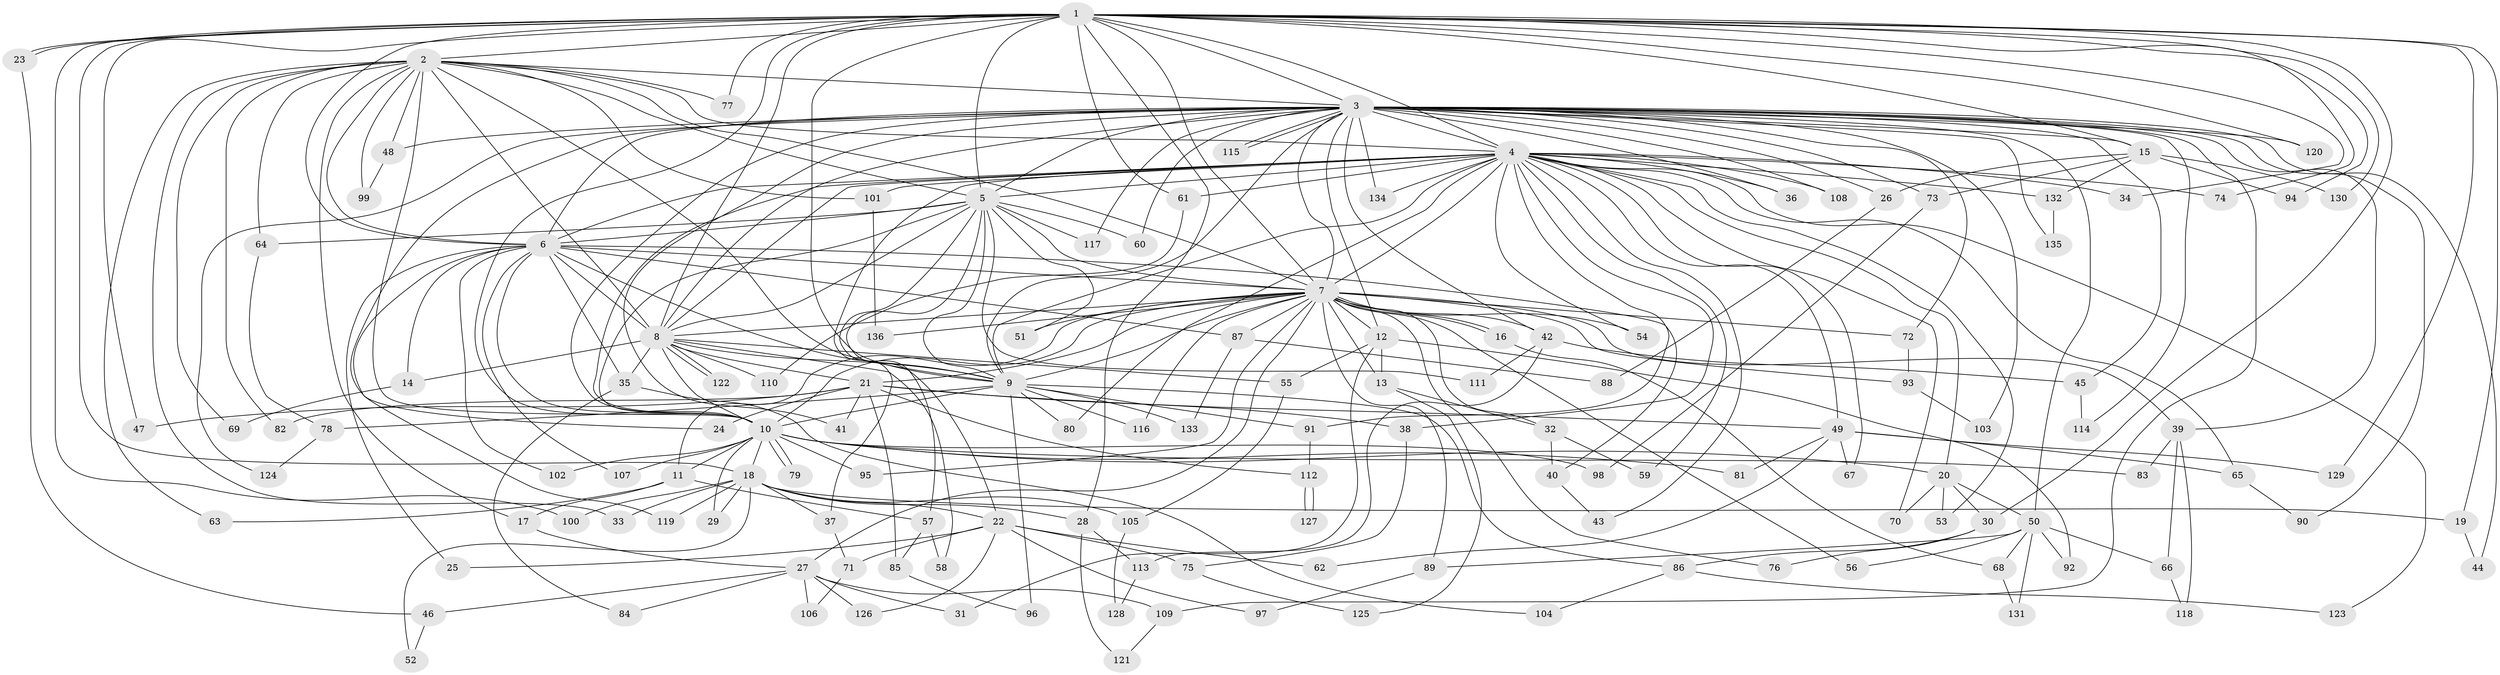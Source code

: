 // Generated by graph-tools (version 1.1) at 2025/45/03/09/25 04:45:55]
// undirected, 136 vertices, 297 edges
graph export_dot {
graph [start="1"]
  node [color=gray90,style=filled];
  1;
  2;
  3;
  4;
  5;
  6;
  7;
  8;
  9;
  10;
  11;
  12;
  13;
  14;
  15;
  16;
  17;
  18;
  19;
  20;
  21;
  22;
  23;
  24;
  25;
  26;
  27;
  28;
  29;
  30;
  31;
  32;
  33;
  34;
  35;
  36;
  37;
  38;
  39;
  40;
  41;
  42;
  43;
  44;
  45;
  46;
  47;
  48;
  49;
  50;
  51;
  52;
  53;
  54;
  55;
  56;
  57;
  58;
  59;
  60;
  61;
  62;
  63;
  64;
  65;
  66;
  67;
  68;
  69;
  70;
  71;
  72;
  73;
  74;
  75;
  76;
  77;
  78;
  79;
  80;
  81;
  82;
  83;
  84;
  85;
  86;
  87;
  88;
  89;
  90;
  91;
  92;
  93;
  94;
  95;
  96;
  97;
  98;
  99;
  100;
  101;
  102;
  103;
  104;
  105;
  106;
  107;
  108;
  109;
  110;
  111;
  112;
  113;
  114;
  115;
  116;
  117;
  118;
  119;
  120;
  121;
  122;
  123;
  124;
  125;
  126;
  127;
  128;
  129;
  130;
  131;
  132;
  133;
  134;
  135;
  136;
  1 -- 2;
  1 -- 3;
  1 -- 4;
  1 -- 5;
  1 -- 6;
  1 -- 7;
  1 -- 8;
  1 -- 9;
  1 -- 10;
  1 -- 15;
  1 -- 18;
  1 -- 19;
  1 -- 23;
  1 -- 23;
  1 -- 28;
  1 -- 30;
  1 -- 34;
  1 -- 47;
  1 -- 61;
  1 -- 74;
  1 -- 77;
  1 -- 94;
  1 -- 100;
  1 -- 120;
  1 -- 129;
  1 -- 130;
  2 -- 3;
  2 -- 4;
  2 -- 5;
  2 -- 6;
  2 -- 7;
  2 -- 8;
  2 -- 9;
  2 -- 10;
  2 -- 17;
  2 -- 33;
  2 -- 48;
  2 -- 63;
  2 -- 64;
  2 -- 69;
  2 -- 77;
  2 -- 82;
  2 -- 99;
  2 -- 101;
  3 -- 4;
  3 -- 5;
  3 -- 6;
  3 -- 7;
  3 -- 8;
  3 -- 9;
  3 -- 10;
  3 -- 12;
  3 -- 15;
  3 -- 24;
  3 -- 26;
  3 -- 36;
  3 -- 39;
  3 -- 41;
  3 -- 42;
  3 -- 44;
  3 -- 45;
  3 -- 48;
  3 -- 50;
  3 -- 60;
  3 -- 72;
  3 -- 73;
  3 -- 90;
  3 -- 103;
  3 -- 108;
  3 -- 109;
  3 -- 114;
  3 -- 115;
  3 -- 115;
  3 -- 117;
  3 -- 120;
  3 -- 124;
  3 -- 134;
  3 -- 135;
  4 -- 5;
  4 -- 6;
  4 -- 7;
  4 -- 8;
  4 -- 9;
  4 -- 10;
  4 -- 20;
  4 -- 34;
  4 -- 36;
  4 -- 37;
  4 -- 38;
  4 -- 43;
  4 -- 49;
  4 -- 53;
  4 -- 54;
  4 -- 59;
  4 -- 61;
  4 -- 65;
  4 -- 67;
  4 -- 70;
  4 -- 74;
  4 -- 80;
  4 -- 91;
  4 -- 101;
  4 -- 108;
  4 -- 123;
  4 -- 132;
  4 -- 134;
  5 -- 6;
  5 -- 7;
  5 -- 8;
  5 -- 9;
  5 -- 10;
  5 -- 22;
  5 -- 51;
  5 -- 57;
  5 -- 60;
  5 -- 64;
  5 -- 111;
  5 -- 117;
  6 -- 7;
  6 -- 8;
  6 -- 9;
  6 -- 10;
  6 -- 14;
  6 -- 25;
  6 -- 35;
  6 -- 40;
  6 -- 87;
  6 -- 102;
  6 -- 107;
  6 -- 119;
  7 -- 8;
  7 -- 9;
  7 -- 10;
  7 -- 11;
  7 -- 12;
  7 -- 13;
  7 -- 16;
  7 -- 16;
  7 -- 21;
  7 -- 27;
  7 -- 32;
  7 -- 39;
  7 -- 42;
  7 -- 51;
  7 -- 54;
  7 -- 56;
  7 -- 72;
  7 -- 76;
  7 -- 87;
  7 -- 89;
  7 -- 93;
  7 -- 95;
  7 -- 116;
  7 -- 136;
  8 -- 9;
  8 -- 10;
  8 -- 14;
  8 -- 21;
  8 -- 35;
  8 -- 55;
  8 -- 58;
  8 -- 110;
  8 -- 122;
  8 -- 122;
  9 -- 10;
  9 -- 78;
  9 -- 80;
  9 -- 86;
  9 -- 91;
  9 -- 96;
  9 -- 116;
  9 -- 133;
  10 -- 11;
  10 -- 18;
  10 -- 20;
  10 -- 29;
  10 -- 79;
  10 -- 79;
  10 -- 81;
  10 -- 83;
  10 -- 95;
  10 -- 98;
  10 -- 102;
  10 -- 107;
  11 -- 17;
  11 -- 57;
  11 -- 63;
  12 -- 13;
  12 -- 31;
  12 -- 55;
  12 -- 92;
  13 -- 32;
  13 -- 125;
  14 -- 69;
  15 -- 26;
  15 -- 73;
  15 -- 94;
  15 -- 130;
  15 -- 132;
  16 -- 68;
  17 -- 27;
  18 -- 19;
  18 -- 22;
  18 -- 28;
  18 -- 29;
  18 -- 33;
  18 -- 37;
  18 -- 52;
  18 -- 100;
  18 -- 105;
  18 -- 119;
  19 -- 44;
  20 -- 30;
  20 -- 50;
  20 -- 53;
  20 -- 70;
  21 -- 24;
  21 -- 38;
  21 -- 41;
  21 -- 47;
  21 -- 49;
  21 -- 82;
  21 -- 85;
  21 -- 112;
  22 -- 25;
  22 -- 62;
  22 -- 71;
  22 -- 75;
  22 -- 97;
  22 -- 126;
  23 -- 46;
  26 -- 88;
  27 -- 31;
  27 -- 46;
  27 -- 84;
  27 -- 106;
  27 -- 109;
  27 -- 126;
  28 -- 113;
  28 -- 121;
  30 -- 76;
  30 -- 86;
  32 -- 40;
  32 -- 59;
  35 -- 84;
  35 -- 104;
  37 -- 71;
  38 -- 75;
  39 -- 66;
  39 -- 83;
  39 -- 118;
  40 -- 43;
  42 -- 45;
  42 -- 111;
  42 -- 113;
  45 -- 114;
  46 -- 52;
  48 -- 99;
  49 -- 62;
  49 -- 65;
  49 -- 67;
  49 -- 81;
  49 -- 129;
  50 -- 56;
  50 -- 66;
  50 -- 68;
  50 -- 89;
  50 -- 92;
  50 -- 131;
  55 -- 105;
  57 -- 58;
  57 -- 85;
  61 -- 110;
  64 -- 78;
  65 -- 90;
  66 -- 118;
  68 -- 131;
  71 -- 106;
  72 -- 93;
  73 -- 98;
  75 -- 125;
  78 -- 124;
  85 -- 96;
  86 -- 104;
  86 -- 123;
  87 -- 88;
  87 -- 133;
  89 -- 97;
  91 -- 112;
  93 -- 103;
  101 -- 136;
  105 -- 128;
  109 -- 121;
  112 -- 127;
  112 -- 127;
  113 -- 128;
  132 -- 135;
}
